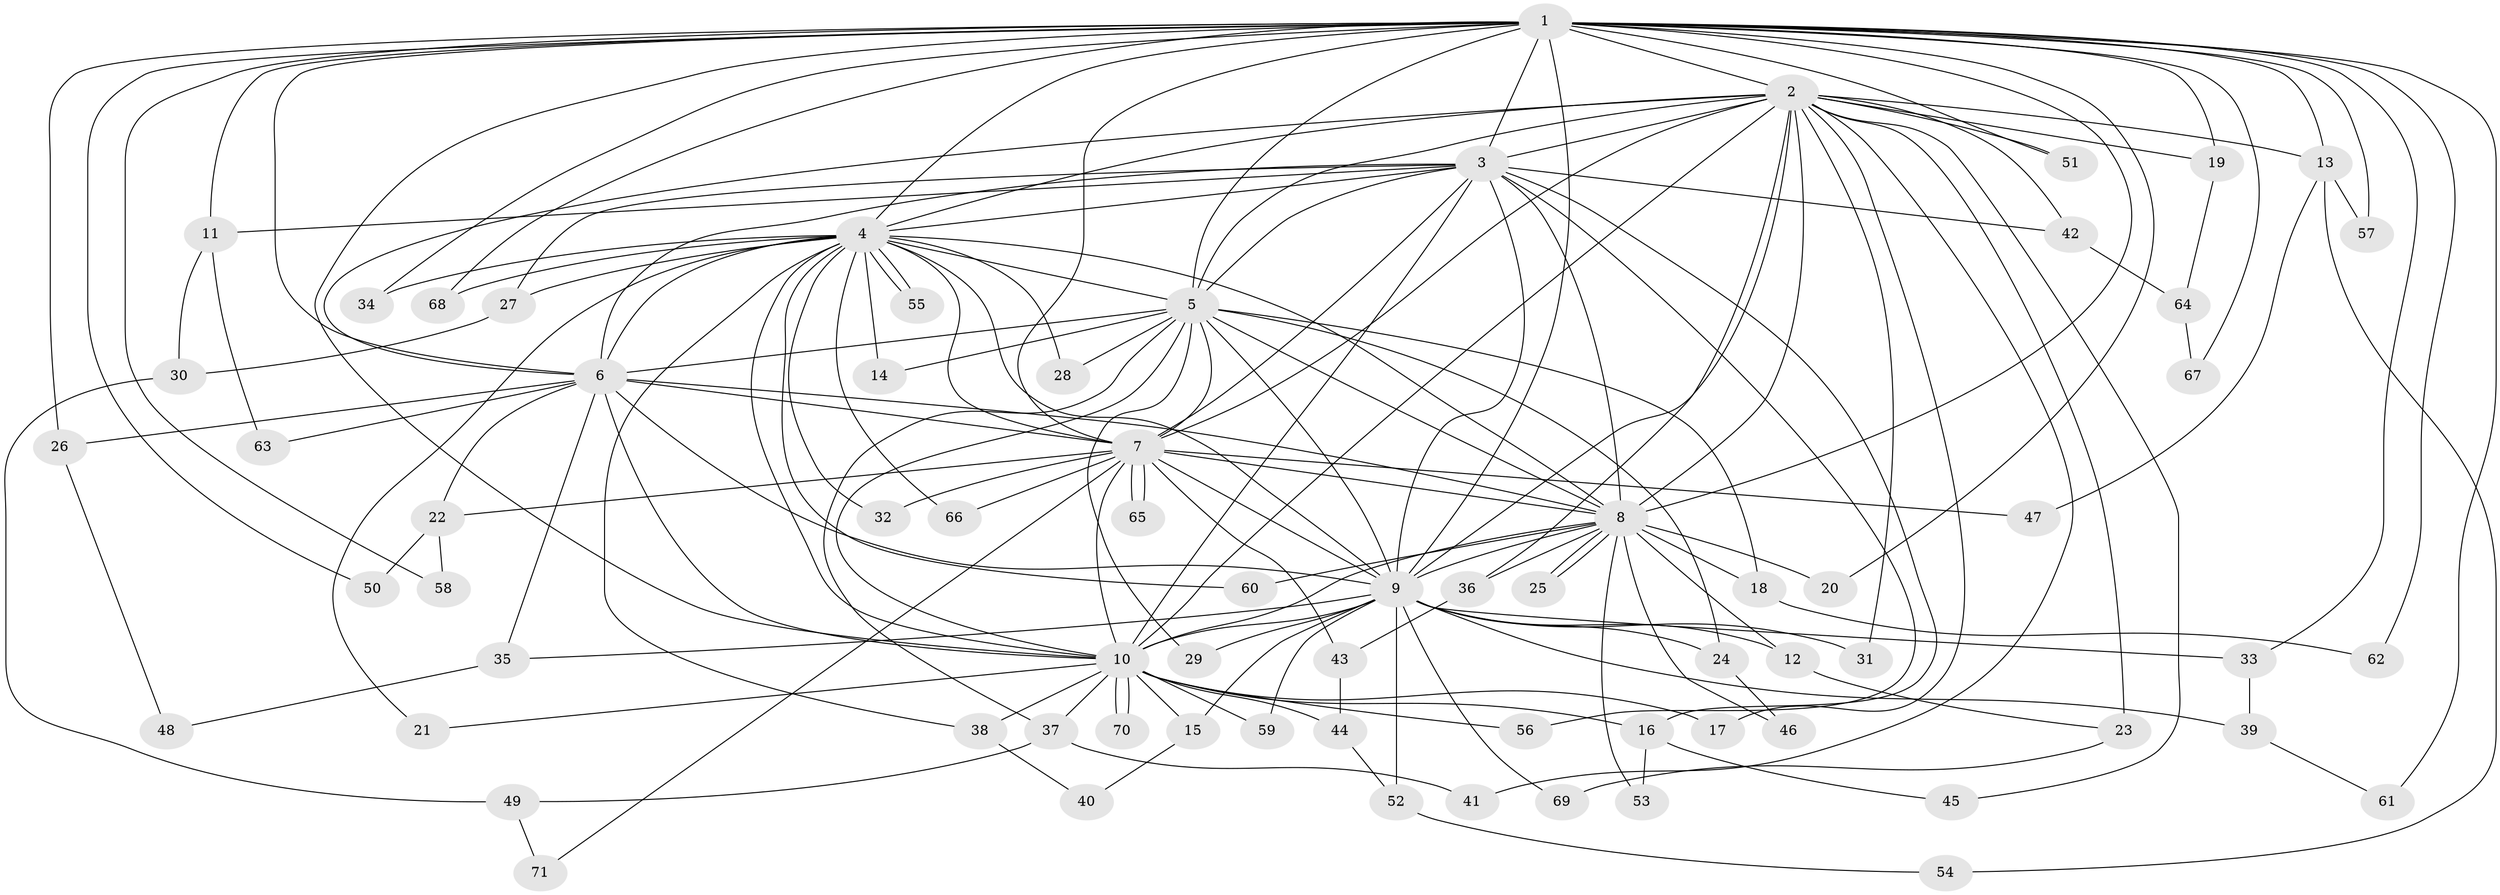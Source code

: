 // Generated by graph-tools (version 1.1) at 2025/11/02/27/25 16:11:01]
// undirected, 71 vertices, 167 edges
graph export_dot {
graph [start="1"]
  node [color=gray90,style=filled];
  1;
  2;
  3;
  4;
  5;
  6;
  7;
  8;
  9;
  10;
  11;
  12;
  13;
  14;
  15;
  16;
  17;
  18;
  19;
  20;
  21;
  22;
  23;
  24;
  25;
  26;
  27;
  28;
  29;
  30;
  31;
  32;
  33;
  34;
  35;
  36;
  37;
  38;
  39;
  40;
  41;
  42;
  43;
  44;
  45;
  46;
  47;
  48;
  49;
  50;
  51;
  52;
  53;
  54;
  55;
  56;
  57;
  58;
  59;
  60;
  61;
  62;
  63;
  64;
  65;
  66;
  67;
  68;
  69;
  70;
  71;
  1 -- 2;
  1 -- 3;
  1 -- 4;
  1 -- 5;
  1 -- 6;
  1 -- 7;
  1 -- 8;
  1 -- 9;
  1 -- 10;
  1 -- 11;
  1 -- 13;
  1 -- 19;
  1 -- 20;
  1 -- 26;
  1 -- 33;
  1 -- 34;
  1 -- 50;
  1 -- 51;
  1 -- 57;
  1 -- 58;
  1 -- 61;
  1 -- 62;
  1 -- 67;
  1 -- 68;
  2 -- 3;
  2 -- 4;
  2 -- 5;
  2 -- 6;
  2 -- 7;
  2 -- 8;
  2 -- 9;
  2 -- 10;
  2 -- 13;
  2 -- 17;
  2 -- 19;
  2 -- 23;
  2 -- 31;
  2 -- 36;
  2 -- 41;
  2 -- 42;
  2 -- 45;
  2 -- 51;
  3 -- 4;
  3 -- 5;
  3 -- 6;
  3 -- 7;
  3 -- 8;
  3 -- 9;
  3 -- 10;
  3 -- 11;
  3 -- 16;
  3 -- 27;
  3 -- 42;
  3 -- 56;
  4 -- 5;
  4 -- 6;
  4 -- 7;
  4 -- 8;
  4 -- 9;
  4 -- 10;
  4 -- 14;
  4 -- 21;
  4 -- 27;
  4 -- 28;
  4 -- 32;
  4 -- 34;
  4 -- 38;
  4 -- 55;
  4 -- 55;
  4 -- 60;
  4 -- 66;
  4 -- 68;
  5 -- 6;
  5 -- 7;
  5 -- 8;
  5 -- 9;
  5 -- 10;
  5 -- 14;
  5 -- 18;
  5 -- 24;
  5 -- 28;
  5 -- 29;
  5 -- 37;
  6 -- 7;
  6 -- 8;
  6 -- 9;
  6 -- 10;
  6 -- 22;
  6 -- 26;
  6 -- 35;
  6 -- 63;
  7 -- 8;
  7 -- 9;
  7 -- 10;
  7 -- 22;
  7 -- 32;
  7 -- 43;
  7 -- 47;
  7 -- 65;
  7 -- 65;
  7 -- 66;
  7 -- 71;
  8 -- 9;
  8 -- 10;
  8 -- 12;
  8 -- 18;
  8 -- 20;
  8 -- 25;
  8 -- 25;
  8 -- 36;
  8 -- 46;
  8 -- 53;
  8 -- 60;
  9 -- 10;
  9 -- 12;
  9 -- 15;
  9 -- 24;
  9 -- 29;
  9 -- 31;
  9 -- 33;
  9 -- 35;
  9 -- 39;
  9 -- 52;
  9 -- 59;
  9 -- 69;
  10 -- 15;
  10 -- 16;
  10 -- 17;
  10 -- 21;
  10 -- 37;
  10 -- 38;
  10 -- 44;
  10 -- 56;
  10 -- 59;
  10 -- 70;
  10 -- 70;
  11 -- 30;
  11 -- 63;
  12 -- 23;
  13 -- 47;
  13 -- 54;
  13 -- 57;
  15 -- 40;
  16 -- 45;
  16 -- 53;
  18 -- 62;
  19 -- 64;
  22 -- 50;
  22 -- 58;
  23 -- 69;
  24 -- 46;
  26 -- 48;
  27 -- 30;
  30 -- 49;
  33 -- 39;
  35 -- 48;
  36 -- 43;
  37 -- 41;
  37 -- 49;
  38 -- 40;
  39 -- 61;
  42 -- 64;
  43 -- 44;
  44 -- 52;
  49 -- 71;
  52 -- 54;
  64 -- 67;
}
